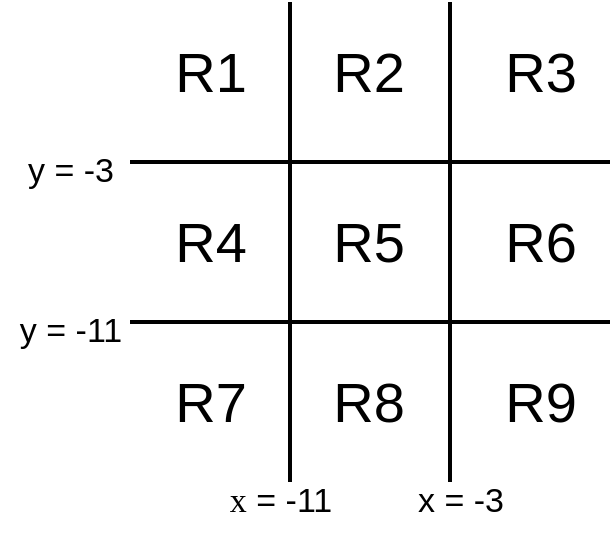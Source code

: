 <mxfile version="18.0.6" type="device"><diagram id="9XIYABXRgO2HxIjg95pE" name="Page-1"><mxGraphModel dx="1102" dy="1025" grid="1" gridSize="10" guides="1" tooltips="1" connect="1" arrows="1" fold="1" page="1" pageScale="1" pageWidth="827" pageHeight="1169" math="0" shadow="0"><root><mxCell id="0"/><mxCell id="1" parent="0"/><mxCell id="auO6Rn_0GEvyemg4ilZY-1" value="" style="endArrow=none;html=1;rounded=0;strokeWidth=2;" parent="1" edge="1"><mxGeometry width="50" height="50" relative="1" as="geometry"><mxPoint x="320" y="320" as="sourcePoint"/><mxPoint x="560" y="320" as="targetPoint"/></mxGeometry></mxCell><mxCell id="auO6Rn_0GEvyemg4ilZY-2" value="" style="endArrow=none;html=1;rounded=0;strokeWidth=2;" parent="1" edge="1"><mxGeometry width="50" height="50" relative="1" as="geometry"><mxPoint x="320" y="240" as="sourcePoint"/><mxPoint x="560" y="240" as="targetPoint"/></mxGeometry></mxCell><mxCell id="auO6Rn_0GEvyemg4ilZY-3" value="" style="endArrow=none;html=1;rounded=0;strokeWidth=2;" parent="1" edge="1"><mxGeometry width="50" height="50" relative="1" as="geometry"><mxPoint x="400" y="160" as="sourcePoint"/><mxPoint x="400" y="400" as="targetPoint"/></mxGeometry></mxCell><mxCell id="auO6Rn_0GEvyemg4ilZY-4" value="" style="endArrow=none;html=1;rounded=0;strokeWidth=2;" parent="1" edge="1"><mxGeometry width="50" height="50" relative="1" as="geometry"><mxPoint x="480" y="160" as="sourcePoint"/><mxPoint x="480" y="400" as="targetPoint"/></mxGeometry></mxCell><mxCell id="s80zitf4mlaxKe3Yetrm-1" value="&lt;font face=&quot;Cambria Math&quot; style=&quot;font-size: 17px;&quot;&gt;x&lt;/font&gt; = -11" style="text;html=1;align=center;verticalAlign=middle;resizable=0;points=[];autosize=1;strokeColor=none;fillColor=none;strokeWidth=1;fontSize=17;" parent="1" vertex="1"><mxGeometry x="360" y="395" width="70" height="30" as="geometry"/></mxCell><mxCell id="s80zitf4mlaxKe3Yetrm-2" value="x = -3" style="text;html=1;align=center;verticalAlign=middle;resizable=0;points=[];autosize=1;strokeColor=none;fillColor=none;fontSize=17;" parent="1" vertex="1"><mxGeometry x="455" y="395" width="60" height="30" as="geometry"/></mxCell><mxCell id="s80zitf4mlaxKe3Yetrm-3" value="y = -11" style="text;html=1;align=center;verticalAlign=middle;resizable=0;points=[];autosize=1;strokeColor=none;fillColor=none;fontSize=17;" parent="1" vertex="1"><mxGeometry x="255" y="310" width="70" height="30" as="geometry"/></mxCell><mxCell id="s80zitf4mlaxKe3Yetrm-4" value="y = -3" style="text;html=1;align=center;verticalAlign=middle;resizable=0;points=[];autosize=1;strokeColor=none;fillColor=none;fontSize=17;" parent="1" vertex="1"><mxGeometry x="260" y="230" width="60" height="30" as="geometry"/></mxCell><mxCell id="s80zitf4mlaxKe3Yetrm-5" value="R1" style="text;html=1;align=center;verticalAlign=middle;resizable=0;points=[];autosize=1;strokeColor=none;fillColor=none;fontSize=28;" parent="1" vertex="1"><mxGeometry x="335" y="175" width="50" height="40" as="geometry"/></mxCell><mxCell id="s80zitf4mlaxKe3Yetrm-6" value="R2" style="text;html=1;align=center;verticalAlign=middle;resizable=0;points=[];autosize=1;strokeColor=none;fillColor=none;fontSize=28;" parent="1" vertex="1"><mxGeometry x="414" y="175" width="50" height="40" as="geometry"/></mxCell><mxCell id="s80zitf4mlaxKe3Yetrm-7" value="R3" style="text;html=1;align=center;verticalAlign=middle;resizable=0;points=[];autosize=1;strokeColor=none;fillColor=none;fontSize=28;" parent="1" vertex="1"><mxGeometry x="500" y="175" width="50" height="40" as="geometry"/></mxCell><mxCell id="s80zitf4mlaxKe3Yetrm-8" value="R4" style="text;html=1;align=center;verticalAlign=middle;resizable=0;points=[];autosize=1;strokeColor=none;fillColor=none;fontSize=28;" parent="1" vertex="1"><mxGeometry x="335" y="260" width="50" height="40" as="geometry"/></mxCell><mxCell id="s80zitf4mlaxKe3Yetrm-9" value="R5" style="text;html=1;align=center;verticalAlign=middle;resizable=0;points=[];autosize=1;strokeColor=none;fillColor=none;fontSize=28;" parent="1" vertex="1"><mxGeometry x="414" y="260" width="50" height="40" as="geometry"/></mxCell><mxCell id="s80zitf4mlaxKe3Yetrm-10" value="R6" style="text;html=1;align=center;verticalAlign=middle;resizable=0;points=[];autosize=1;strokeColor=none;fillColor=none;fontSize=28;" parent="1" vertex="1"><mxGeometry x="500" y="260" width="50" height="40" as="geometry"/></mxCell><mxCell id="s80zitf4mlaxKe3Yetrm-11" value="R7" style="text;html=1;align=center;verticalAlign=middle;resizable=0;points=[];autosize=1;strokeColor=none;fillColor=none;fontSize=28;" parent="1" vertex="1"><mxGeometry x="335" y="340" width="50" height="40" as="geometry"/></mxCell><mxCell id="s80zitf4mlaxKe3Yetrm-12" value="R8" style="text;html=1;align=center;verticalAlign=middle;resizable=0;points=[];autosize=1;strokeColor=none;fillColor=none;fontSize=28;" parent="1" vertex="1"><mxGeometry x="414" y="340" width="50" height="40" as="geometry"/></mxCell><mxCell id="s80zitf4mlaxKe3Yetrm-13" value="R9" style="text;html=1;align=center;verticalAlign=middle;resizable=0;points=[];autosize=1;strokeColor=none;fillColor=none;fontSize=28;" parent="1" vertex="1"><mxGeometry x="500" y="340" width="50" height="40" as="geometry"/></mxCell></root></mxGraphModel></diagram></mxfile>